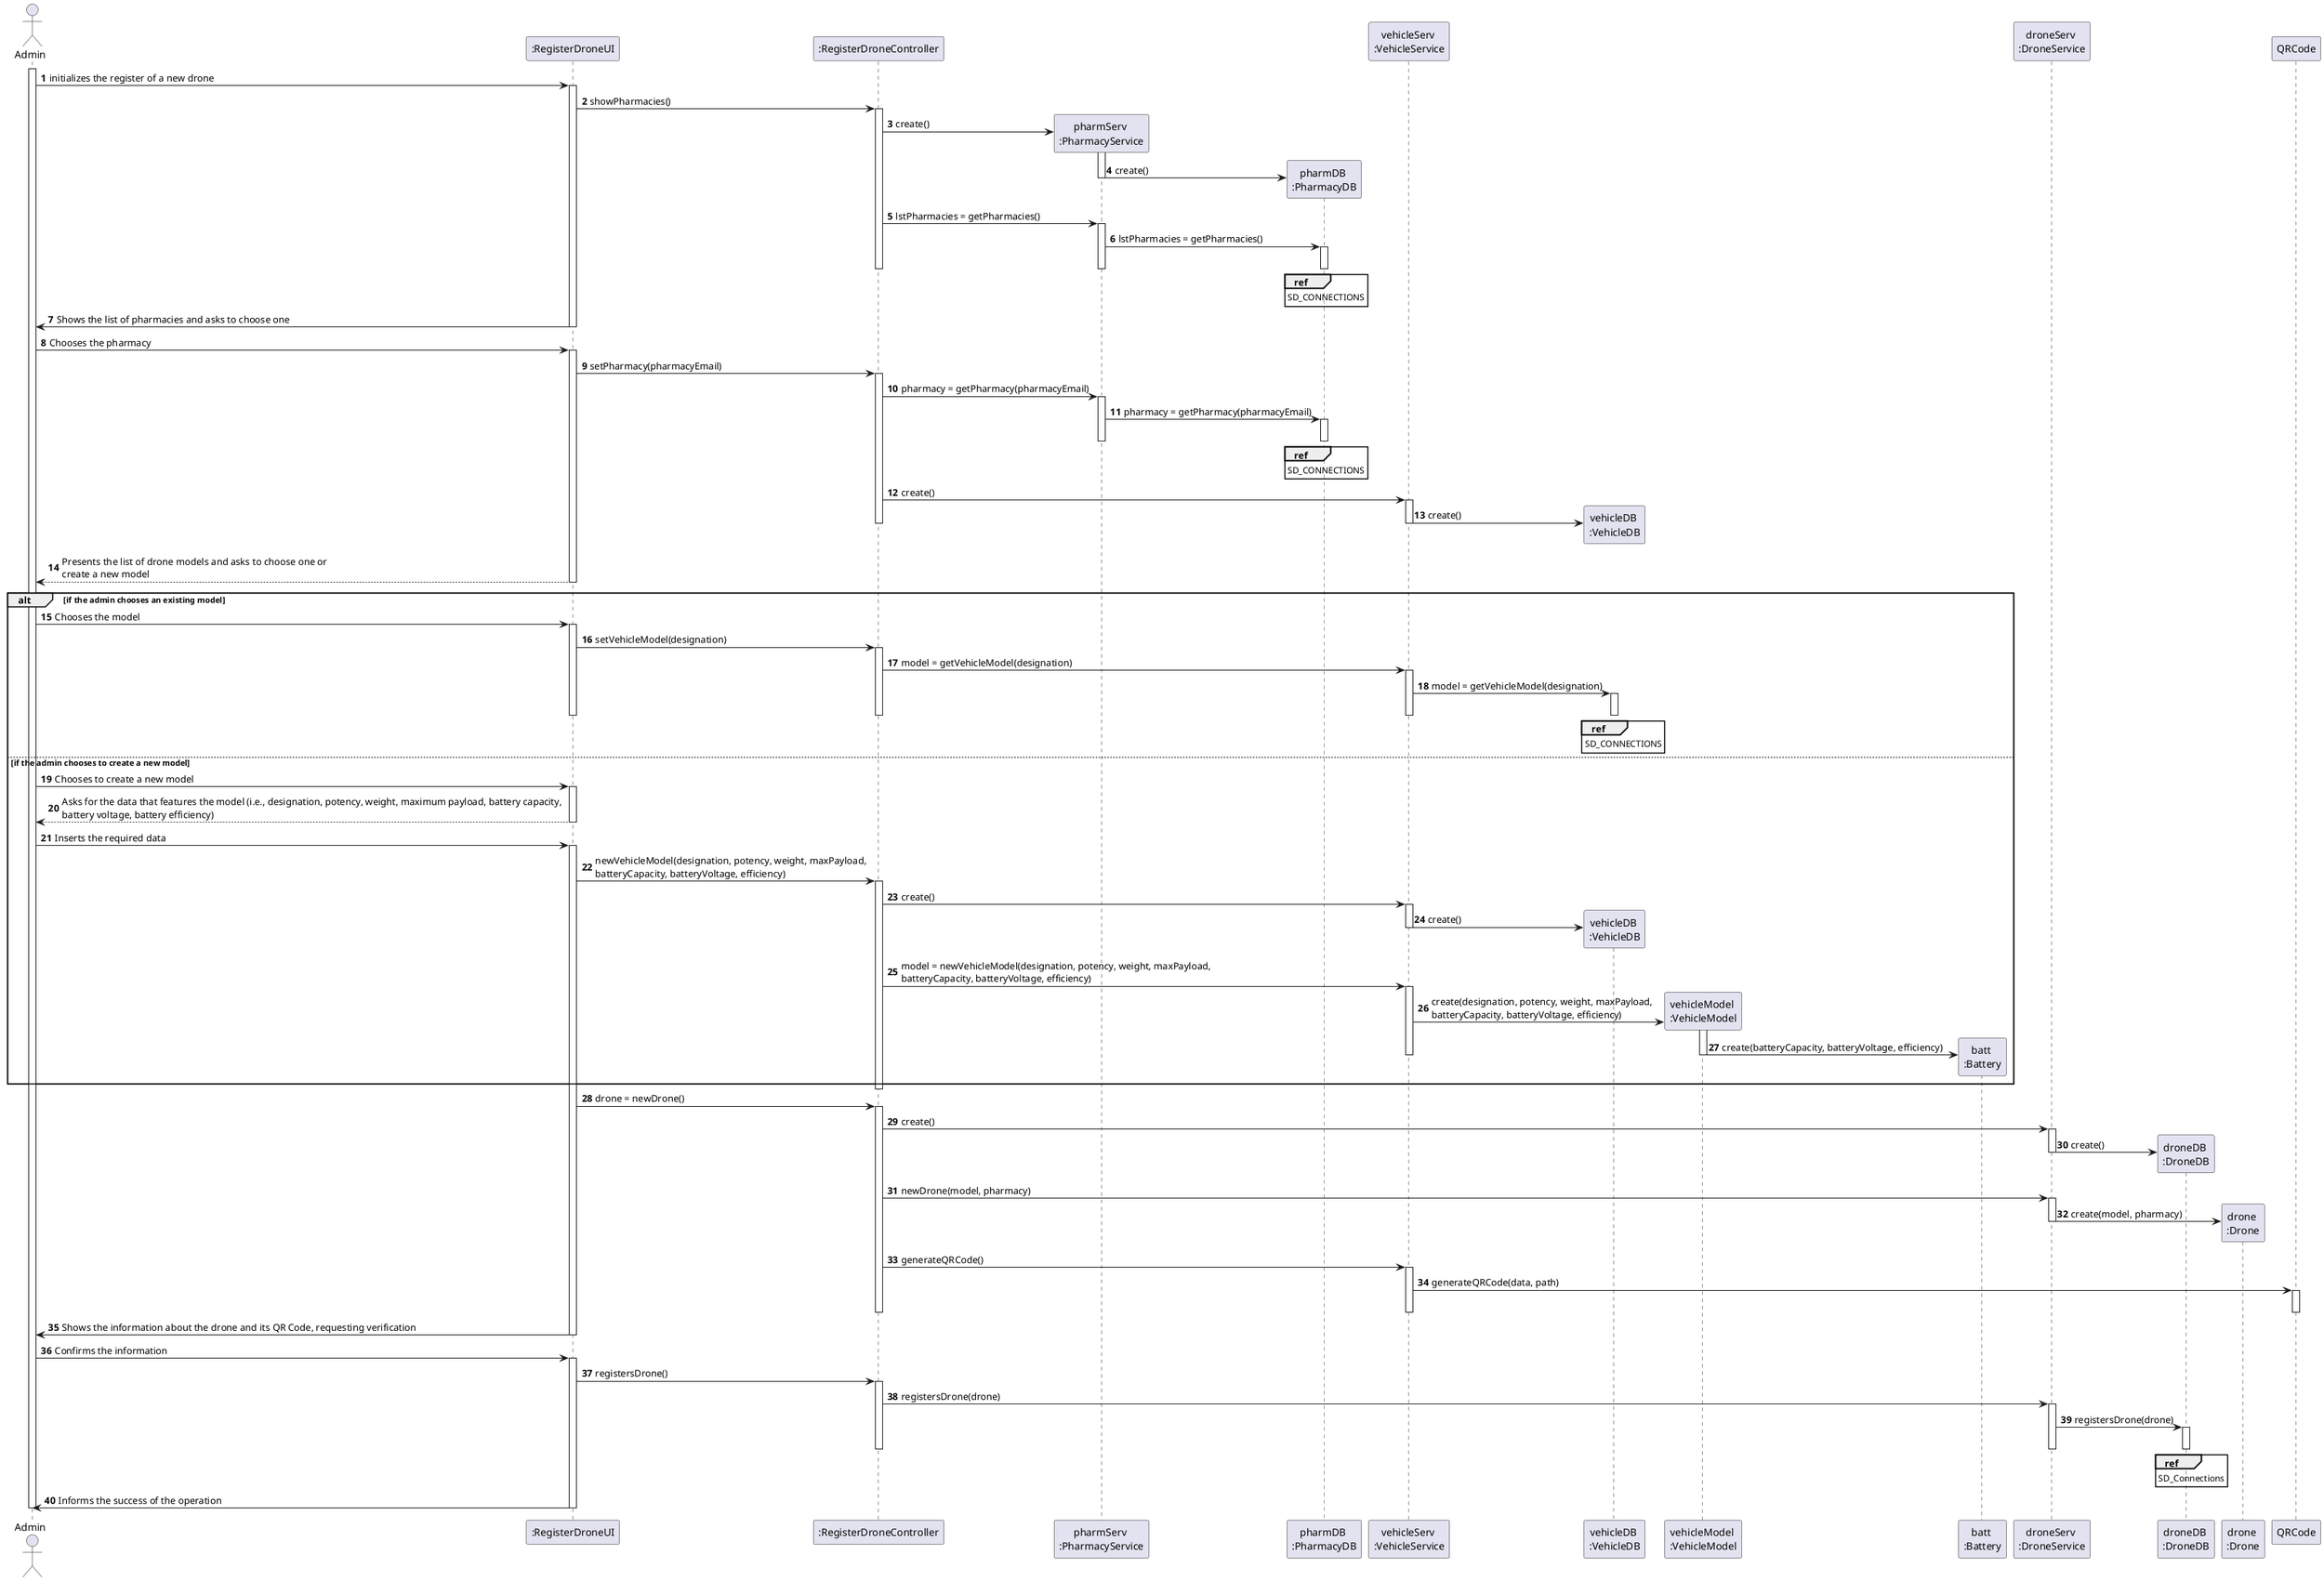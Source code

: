 @startuml
autonumber
actor "Admin" as ADMIN

participant ":RegisterDroneUI" as UI
participant ":RegisterDroneController" as CTRL
participant "pharmServ \n:PharmacyService" as PHS
participant "pharmDB \n:PharmacyDB" as PHDB
participant "vehicleServ \n:VehicleService" as VS
participant "vehicleDB \n:VehicleDB" as VDB
participant "vehicleModel \n:VehicleModel" as VM
participant "batt \n:Battery" as B
participant "droneServ \n:DroneService" as DS
participant "droneDB \n:DroneDB" as DDB
participant "drone \n:Drone" as D
participant "QRCode" as QR

activate ADMIN

ADMIN -> UI : initializes the register of a new drone
activate UI
UI -> CTRL : showPharmacies()
activate CTRL
CTRL -> PHS ** : create()
activate PHS
PHS -> PHDB ** : create()
deactivate PHS
CTRL -> PHS : lstPharmacies = getPharmacies()
activate PHS
PHS -> PHDB : lstPharmacies = getPharmacies()
activate PHDB
ref over PHDB
SD_CONNECTIONS
end ref
deactivate PHDB
deactivate PHS
deactivate CTRL
UI -> ADMIN : Shows the list of pharmacies and asks to choose one
deactivate UI

ADMIN -> UI : Chooses the pharmacy
activate UI

UI -> CTRL : setPharmacy(pharmacyEmail)
activate CTRL
CTRL -> PHS : pharmacy = getPharmacy(pharmacyEmail)
activate PHS
PHS -> PHDB : pharmacy = getPharmacy(pharmacyEmail)
activate PHDB
ref over PHDB
SD_CONNECTIONS
end ref
deactivate PHDB
deactivate PHS
CTRL -> VS : create()
activate VS
VS -> VDB ** : create()
deactivate VS
deactivate CTRL

UI --> ADMIN : Presents the list of drone models and asks to choose one or\ncreate a new model
deactivate UI
alt if the admin chooses an existing model
ADMIN -> UI : Chooses the model
activate UI
UI -> CTRL : setVehicleModel(designation)
activate CTRL
CTRL -> VS : model = getVehicleModel(designation)
activate VS
VS -> VDB : model = getVehicleModel(designation)
activate VDB
ref over VDB
SD_CONNECTIONS
end ref
deactivate VDB
deactivate VS
deactivate CTRL
deactivate UI
else if the admin chooses to create a new model
ADMIN -> UI : Chooses to create a new model
activate UI
UI --> ADMIN : Asks for the data that features the model (i.e., designation, potency, weight, maximum payload, battery capacity, \nbattery voltage, battery efficiency)
deactivate UI
ADMIN -> UI : Inserts the required data
activate UI

UI -> CTRL : newVehicleModel(designation, potency, weight, maxPayload,\nbatteryCapacity, batteryVoltage, efficiency)
activate CTRL

CTRL -> VS : create()
activate VS
VS -> VDB ** : create()
deactivate VS

CTRL -> VS : model = newVehicleModel(designation, potency, weight, maxPayload,\nbatteryCapacity, batteryVoltage, efficiency)
activate VS
VS -> VM ** : create(designation, potency, weight, maxPayload,\nbatteryCapacity, batteryVoltage, efficiency)
activate VM
VM -> B ** : create(batteryCapacity, batteryVoltage, efficiency)
deactivate VM
deactivate VS
end alt
deactivate CTRL
UI -> CTRL : drone = newDrone()
activate CTRL
CTRL -> DS : create()
activate DS
DS -> DDB ** : create()
deactivate DS

CTRL -> DS : newDrone(model, pharmacy)
activate DS
DS -> D ** : create(model, pharmacy)
deactivate DS

CTRL -> VS : generateQRCode()
activate VS
VS -> QR : generateQRCode(data, path)
activate QR
deactivate QR
deactivate VS
deactivate CTRL

UI -> ADMIN : Shows the information about the drone and its QR Code, requesting verification
deactivate UI

ADMIN -> UI : Confirms the information
activate UI
UI -> CTRL : registersDrone()
activate CTRL
CTRL -> DS : registersDrone(drone)
activate DS
DS -> DDB : registersDrone(drone)
activate DDB
ref over DDB
SD_Connections
end ref
deactivate DDB
deactivate DS
deactivate CTRL
UI -> ADMIN : Informs the success of the operation
deactivate UI

deactivate ADMIN

@enduml

